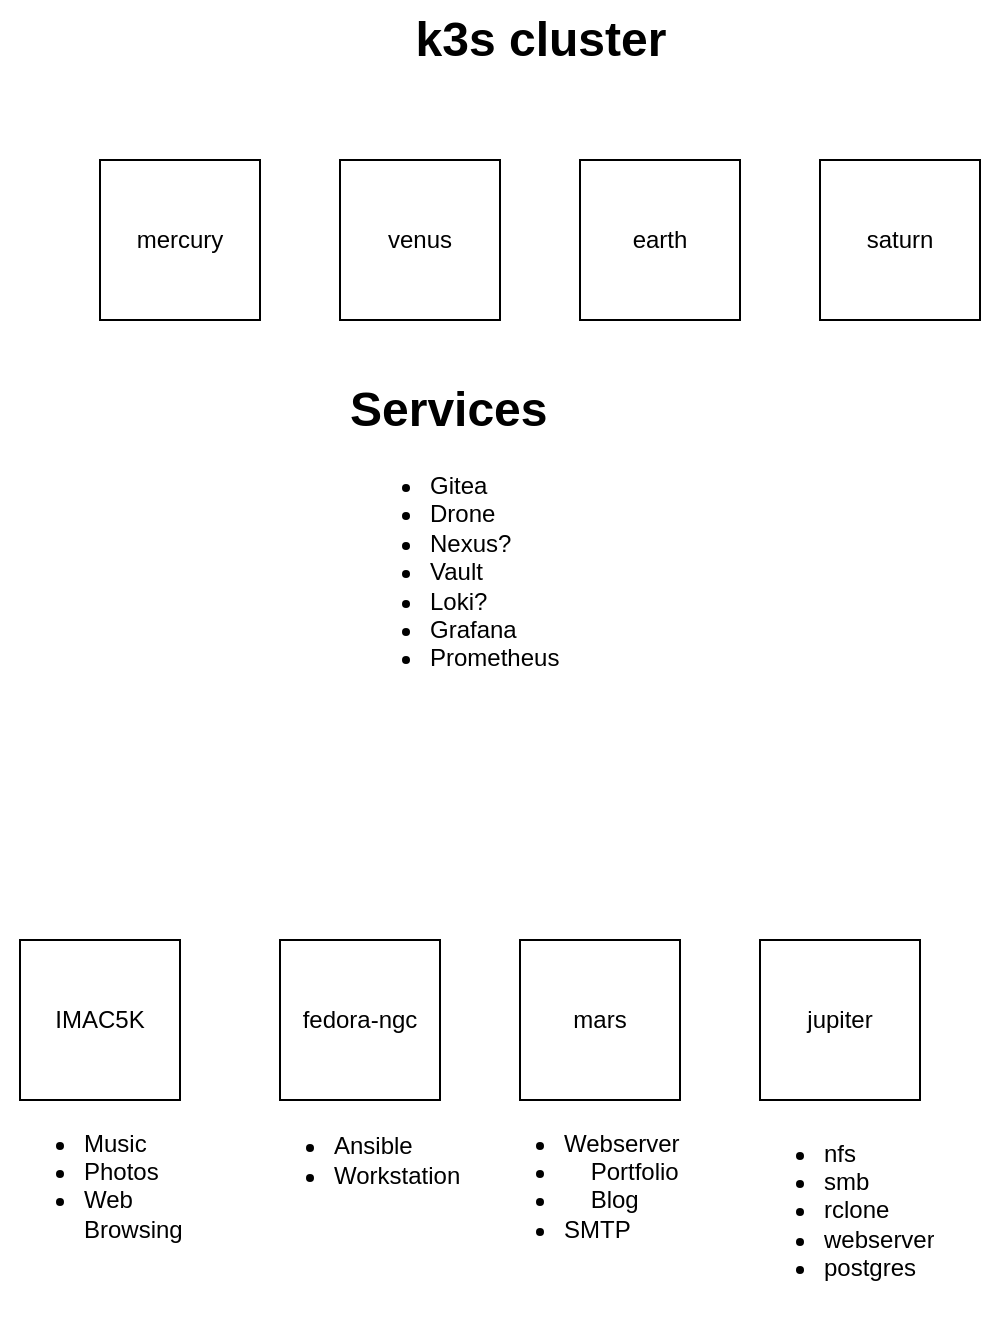 <mxfile version="13.10.9" type="github">
  <diagram id="prtHgNgQTEPvFCAcTncT" name="Page-1">
    <mxGraphModel dx="1693" dy="1068" grid="1" gridSize="10" guides="1" tooltips="1" connect="1" arrows="1" fold="1" page="1" pageScale="1" pageWidth="827" pageHeight="1169" math="0" shadow="0">
      <root>
        <mxCell id="0" />
        <mxCell id="1" parent="0" />
        <mxCell id="_HTLE3-hLD3I_wHvUJin-1" value="mars" style="whiteSpace=wrap;html=1;aspect=fixed;" vertex="1" parent="1">
          <mxGeometry x="290" y="750" width="80" height="80" as="geometry" />
        </mxCell>
        <mxCell id="_HTLE3-hLD3I_wHvUJin-2" value="earth" style="whiteSpace=wrap;html=1;aspect=fixed;" vertex="1" parent="1">
          <mxGeometry x="320" y="360" width="80" height="80" as="geometry" />
        </mxCell>
        <mxCell id="_HTLE3-hLD3I_wHvUJin-3" value="IMAC5K" style="whiteSpace=wrap;html=1;aspect=fixed;" vertex="1" parent="1">
          <mxGeometry x="40" y="750" width="80" height="80" as="geometry" />
        </mxCell>
        <mxCell id="_HTLE3-hLD3I_wHvUJin-4" value="fedora-ngc" style="whiteSpace=wrap;html=1;aspect=fixed;" vertex="1" parent="1">
          <mxGeometry x="170" y="750" width="80" height="80" as="geometry" />
        </mxCell>
        <mxCell id="_HTLE3-hLD3I_wHvUJin-5" value="saturn" style="whiteSpace=wrap;html=1;aspect=fixed;" vertex="1" parent="1">
          <mxGeometry x="440" y="360" width="80" height="80" as="geometry" />
        </mxCell>
        <mxCell id="_HTLE3-hLD3I_wHvUJin-6" value="jupiter" style="whiteSpace=wrap;html=1;aspect=fixed;" vertex="1" parent="1">
          <mxGeometry x="410" y="750" width="80" height="80" as="geometry" />
        </mxCell>
        <mxCell id="_HTLE3-hLD3I_wHvUJin-7" value="mercury" style="whiteSpace=wrap;html=1;aspect=fixed;" vertex="1" parent="1">
          <mxGeometry x="80" y="360" width="80" height="80" as="geometry" />
        </mxCell>
        <mxCell id="_HTLE3-hLD3I_wHvUJin-8" value="venus" style="whiteSpace=wrap;html=1;aspect=fixed;" vertex="1" parent="1">
          <mxGeometry x="200" y="360" width="80" height="80" as="geometry" />
        </mxCell>
        <mxCell id="_HTLE3-hLD3I_wHvUJin-10" value="&lt;ul&gt;&lt;li&gt;Music&lt;/li&gt;&lt;li&gt;Photos&lt;/li&gt;&lt;li&gt;Web Browsing&lt;/li&gt;&lt;/ul&gt;" style="text;strokeColor=none;fillColor=none;html=1;whiteSpace=wrap;verticalAlign=middle;overflow=hidden;" vertex="1" parent="1">
          <mxGeometry x="30" y="830" width="100" height="80" as="geometry" />
        </mxCell>
        <mxCell id="_HTLE3-hLD3I_wHvUJin-11" value="&lt;ul&gt;&lt;li&gt;Ansible&lt;/li&gt;&lt;li&gt;Workstation&lt;/li&gt;&lt;/ul&gt;" style="text;strokeColor=none;fillColor=none;html=1;whiteSpace=wrap;verticalAlign=middle;overflow=hidden;" vertex="1" parent="1">
          <mxGeometry x="155" y="820" width="110" height="80" as="geometry" />
        </mxCell>
        <mxCell id="_HTLE3-hLD3I_wHvUJin-12" value="&lt;ul&gt;&lt;li&gt;Webserver&lt;/li&gt;&lt;li&gt;&amp;nbsp; &amp;nbsp; Portfolio&lt;/li&gt;&lt;li&gt;&amp;nbsp; &amp;nbsp; Blog&lt;/li&gt;&lt;li&gt;SMTP&lt;/li&gt;&lt;/ul&gt;" style="text;strokeColor=none;fillColor=none;html=1;whiteSpace=wrap;verticalAlign=middle;overflow=hidden;" vertex="1" parent="1">
          <mxGeometry x="270" y="830" width="120" height="80" as="geometry" />
        </mxCell>
        <mxCell id="_HTLE3-hLD3I_wHvUJin-14" value="&lt;ul&gt;&lt;li&gt;nfs&lt;/li&gt;&lt;li&gt;smb&lt;/li&gt;&lt;li&gt;rclone&lt;/li&gt;&lt;li&gt;webserver&lt;/li&gt;&lt;li&gt;postgres&lt;/li&gt;&lt;/ul&gt;" style="text;strokeColor=none;fillColor=none;html=1;whiteSpace=wrap;verticalAlign=middle;overflow=hidden;" vertex="1" parent="1">
          <mxGeometry x="400" y="820" width="100" height="130" as="geometry" />
        </mxCell>
        <mxCell id="_HTLE3-hLD3I_wHvUJin-15" value="&lt;h1&gt;Services&lt;/h1&gt;&lt;p&gt;&lt;/p&gt;&lt;ul&gt;&lt;li&gt;Gitea&lt;/li&gt;&lt;li&gt;Drone&lt;/li&gt;&lt;li&gt;Nexus?&lt;/li&gt;&lt;li&gt;Vault&lt;/li&gt;&lt;li&gt;Loki?&lt;/li&gt;&lt;li&gt;Grafana&lt;/li&gt;&lt;li&gt;Prometheus&lt;/li&gt;&lt;/ul&gt;&lt;p&gt;&lt;/p&gt;" style="text;html=1;strokeColor=none;fillColor=none;spacing=5;spacingTop=-20;whiteSpace=wrap;overflow=hidden;rounded=0;" vertex="1" parent="1">
          <mxGeometry x="200" y="465" width="200" height="215" as="geometry" />
        </mxCell>
        <mxCell id="_HTLE3-hLD3I_wHvUJin-16" value="k3s cluster" style="text;strokeColor=none;fillColor=none;html=1;fontSize=24;fontStyle=1;verticalAlign=middle;align=center;" vertex="1" parent="1">
          <mxGeometry x="250" y="280" width="100" height="40" as="geometry" />
        </mxCell>
      </root>
    </mxGraphModel>
  </diagram>
</mxfile>

